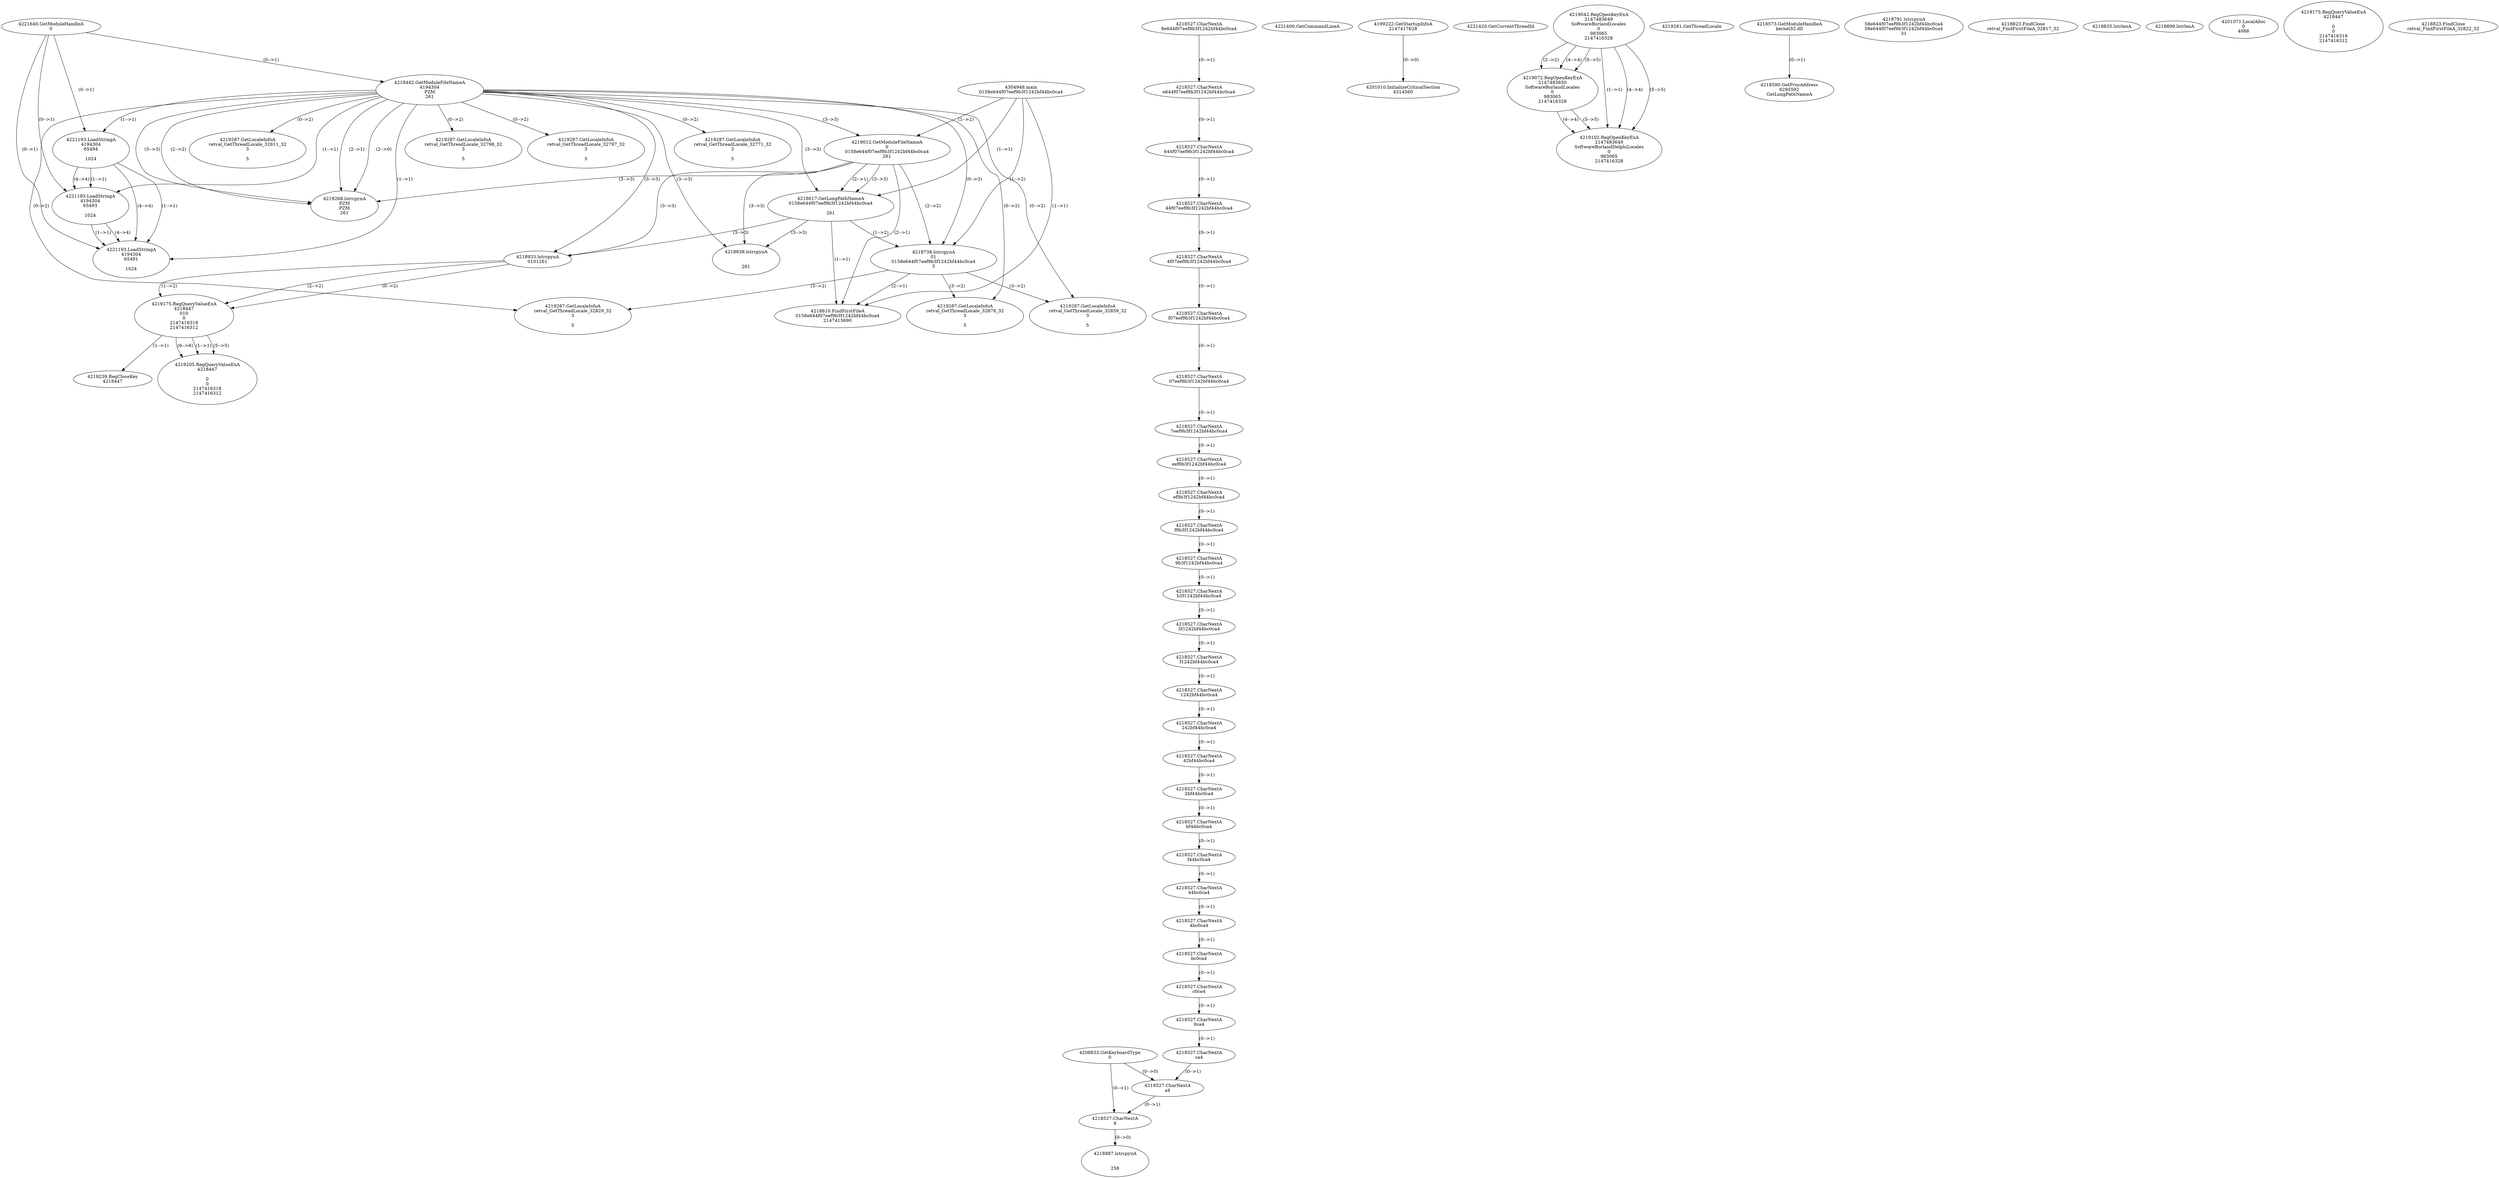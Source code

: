 // Global SCDG with merge call
digraph {
	0 [label="4304948.main
0158e644f07eef9b3f1242bf44bc0ca4"]
	1 [label="4221640.GetModuleHandleA
0"]
	2 [label="4208833.GetKeyboardType
0"]
	3 [label="4221400.GetCommandLineA
"]
	4 [label="4199222.GetStartupInfoA
2147417628"]
	5 [label="4221420.GetCurrentThreadId
"]
	6 [label="4218442.GetModuleFileNameA
4194304
PZM
261"]
	1 -> 6 [label="(0-->1)"]
	7 [label="4219012.GetModuleFileNameA
0
0158e644f07eef9b3f1242bf44bc0ca4
261"]
	0 -> 7 [label="(1-->2)"]
	6 -> 7 [label="(3-->3)"]
	8 [label="4219042.RegOpenKeyExA
2147483649
Software\Borland\Locales
0
983065
2147416328"]
	9 [label="4219072.RegOpenKeyExA
2147483650
Software\Borland\Locales
0
983065
2147416328"]
	8 -> 9 [label="(2-->2)"]
	8 -> 9 [label="(4-->4)"]
	8 -> 9 [label="(5-->5)"]
	10 [label="4219102.RegOpenKeyExA
2147483649
Software\Borland\Delphi\Locales
0
983065
2147416328"]
	8 -> 10 [label="(1-->1)"]
	8 -> 10 [label="(4-->4)"]
	9 -> 10 [label="(4-->4)"]
	8 -> 10 [label="(5-->5)"]
	9 -> 10 [label="(5-->5)"]
	11 [label="4219268.lstrcpynA
PZM
PZM
261"]
	6 -> 11 [label="(2-->1)"]
	6 -> 11 [label="(2-->2)"]
	6 -> 11 [label="(3-->3)"]
	7 -> 11 [label="(3-->3)"]
	6 -> 11 [label="(2-->0)"]
	12 [label="4219281.GetThreadLocale
"]
	13 [label="4219287.GetLocaleInfoA
retval_GetThreadLocale_32771_32
3

5"]
	6 -> 13 [label="(0-->2)"]
	14 [label="4221193.LoadStringA
4194304
65494

1024"]
	1 -> 14 [label="(0-->1)"]
	6 -> 14 [label="(1-->1)"]
	15 [label="4221193.LoadStringA
4194304
65493

1024"]
	1 -> 15 [label="(0-->1)"]
	6 -> 15 [label="(1-->1)"]
	14 -> 15 [label="(1-->1)"]
	14 -> 15 [label="(4-->4)"]
	16 [label="4218573.GetModuleHandleA
kernel32.dll"]
	17 [label="4218590.GetProcAddress
6295592
GetLongPathNameA"]
	16 -> 17 [label="(0-->1)"]
	18 [label="4218617.GetLongPathNameA
0158e644f07eef9b3f1242bf44bc0ca4

261"]
	0 -> 18 [label="(1-->1)"]
	7 -> 18 [label="(2-->1)"]
	6 -> 18 [label="(3-->3)"]
	7 -> 18 [label="(3-->3)"]
	19 [label="4218738.lstrcpynA
01
0158e644f07eef9b3f1242bf44bc0ca4
3"]
	0 -> 19 [label="(1-->2)"]
	7 -> 19 [label="(2-->2)"]
	18 -> 19 [label="(1-->2)"]
	6 -> 19 [label="(0-->3)"]
	20 [label="4218527.CharNextA
8e644f07eef9b3f1242bf44bc0ca4"]
	21 [label="4218527.CharNextA
e644f07eef9b3f1242bf44bc0ca4"]
	20 -> 21 [label="(0-->1)"]
	22 [label="4218527.CharNextA
644f07eef9b3f1242bf44bc0ca4"]
	21 -> 22 [label="(0-->1)"]
	23 [label="4218527.CharNextA
44f07eef9b3f1242bf44bc0ca4"]
	22 -> 23 [label="(0-->1)"]
	24 [label="4218527.CharNextA
4f07eef9b3f1242bf44bc0ca4"]
	23 -> 24 [label="(0-->1)"]
	25 [label="4218527.CharNextA
f07eef9b3f1242bf44bc0ca4"]
	24 -> 25 [label="(0-->1)"]
	26 [label="4218527.CharNextA
07eef9b3f1242bf44bc0ca4"]
	25 -> 26 [label="(0-->1)"]
	27 [label="4218527.CharNextA
7eef9b3f1242bf44bc0ca4"]
	26 -> 27 [label="(0-->1)"]
	28 [label="4218527.CharNextA
eef9b3f1242bf44bc0ca4"]
	27 -> 28 [label="(0-->1)"]
	29 [label="4218527.CharNextA
ef9b3f1242bf44bc0ca4"]
	28 -> 29 [label="(0-->1)"]
	30 [label="4218527.CharNextA
f9b3f1242bf44bc0ca4"]
	29 -> 30 [label="(0-->1)"]
	31 [label="4218527.CharNextA
9b3f1242bf44bc0ca4"]
	30 -> 31 [label="(0-->1)"]
	32 [label="4218527.CharNextA
b3f1242bf44bc0ca4"]
	31 -> 32 [label="(0-->1)"]
	33 [label="4218527.CharNextA
3f1242bf44bc0ca4"]
	32 -> 33 [label="(0-->1)"]
	34 [label="4218527.CharNextA
f1242bf44bc0ca4"]
	33 -> 34 [label="(0-->1)"]
	35 [label="4218527.CharNextA
1242bf44bc0ca4"]
	34 -> 35 [label="(0-->1)"]
	36 [label="4218527.CharNextA
242bf44bc0ca4"]
	35 -> 36 [label="(0-->1)"]
	37 [label="4218527.CharNextA
42bf44bc0ca4"]
	36 -> 37 [label="(0-->1)"]
	38 [label="4218527.CharNextA
2bf44bc0ca4"]
	37 -> 38 [label="(0-->1)"]
	39 [label="4218527.CharNextA
bf44bc0ca4"]
	38 -> 39 [label="(0-->1)"]
	40 [label="4218527.CharNextA
f44bc0ca4"]
	39 -> 40 [label="(0-->1)"]
	41 [label="4218527.CharNextA
44bc0ca4"]
	40 -> 41 [label="(0-->1)"]
	42 [label="4218527.CharNextA
4bc0ca4"]
	41 -> 42 [label="(0-->1)"]
	43 [label="4218527.CharNextA
bc0ca4"]
	42 -> 43 [label="(0-->1)"]
	44 [label="4218527.CharNextA
c0ca4"]
	43 -> 44 [label="(0-->1)"]
	45 [label="4218527.CharNextA
0ca4"]
	44 -> 45 [label="(0-->1)"]
	46 [label="4218527.CharNextA
ca4"]
	45 -> 46 [label="(0-->1)"]
	47 [label="4218527.CharNextA
a4"]
	46 -> 47 [label="(0-->1)"]
	2 -> 47 [label="(0-->0)"]
	48 [label="4218527.CharNextA
4"]
	2 -> 48 [label="(0-->1)"]
	47 -> 48 [label="(0-->1)"]
	49 [label="4218791.lstrcpynA
58e644f07eef9b3f1242bf44bc0ca4
58e644f07eef9b3f1242bf44bc0ca4
31"]
	50 [label="4218810.FindFirstFileA
0158e644f07eef9b3f1242bf44bc0ca4
2147415690"]
	0 -> 50 [label="(1-->1)"]
	7 -> 50 [label="(2-->1)"]
	18 -> 50 [label="(1-->1)"]
	19 -> 50 [label="(2-->1)"]
	51 [label="4218823.FindClose
retval_FindFirstFileA_32817_32"]
	52 [label="4218835.lstrlenA
"]
	53 [label="4218887.lstrcpynA


258"]
	48 -> 53 [label="(0-->0)"]
	54 [label="4218899.lstrlenA
"]
	55 [label="4218933.lstrcpynA
01\
01\
261"]
	6 -> 55 [label="(3-->3)"]
	7 -> 55 [label="(3-->3)"]
	18 -> 55 [label="(3-->3)"]
	56 [label="4219175.RegQueryValueExA
4218447
01\
0
0
2147416318
2147416312"]
	55 -> 56 [label="(1-->2)"]
	55 -> 56 [label="(2-->2)"]
	55 -> 56 [label="(0-->2)"]
	57 [label="4219239.RegCloseKey
4218447"]
	56 -> 57 [label="(1-->1)"]
	58 [label="4219287.GetLocaleInfoA
retval_GetThreadLocale_32829_32
3

5"]
	6 -> 58 [label="(0-->2)"]
	19 -> 58 [label="(3-->2)"]
	59 [label="4221193.LoadStringA
4194304
65491

1024"]
	1 -> 59 [label="(0-->1)"]
	6 -> 59 [label="(1-->1)"]
	14 -> 59 [label="(1-->1)"]
	15 -> 59 [label="(1-->1)"]
	14 -> 59 [label="(4-->4)"]
	15 -> 59 [label="(4-->4)"]
	60 [label="4201010.InitializeCriticalSection
4314560"]
	4 -> 60 [label="(0-->0)"]
	61 [label="4201071.LocalAlloc
0
4088"]
	62 [label="4219205.RegQueryValueExA
4218447

0
0
2147416318
2147416312"]
	56 -> 62 [label="(1-->1)"]
	56 -> 62 [label="(5-->5)"]
	56 -> 62 [label="(6-->6)"]
	63 [label="4219287.GetLocaleInfoA
retval_GetThreadLocale_32878_32
3

5"]
	6 -> 63 [label="(0-->2)"]
	19 -> 63 [label="(3-->2)"]
	64 [label="4218638.lstrcpynA


261"]
	6 -> 64 [label="(3-->3)"]
	7 -> 64 [label="(3-->3)"]
	18 -> 64 [label="(3-->3)"]
	65 [label="4219175.RegQueryValueExA
4218447

0
0
2147416318
2147416312"]
	66 [label="4219287.GetLocaleInfoA
retval_GetThreadLocale_32811_32
3

5"]
	6 -> 66 [label="(0-->2)"]
	67 [label="4219287.GetLocaleInfoA
retval_GetThreadLocale_32798_32
3

5"]
	6 -> 67 [label="(0-->2)"]
	68 [label="4219287.GetLocaleInfoA
retval_GetThreadLocale_32797_32
3

5"]
	6 -> 68 [label="(0-->2)"]
	69 [label="4218823.FindClose
retval_FindFirstFileA_32822_32"]
	70 [label="4219287.GetLocaleInfoA
retval_GetThreadLocale_32859_32
3

5"]
	6 -> 70 [label="(0-->2)"]
	19 -> 70 [label="(3-->2)"]
}
